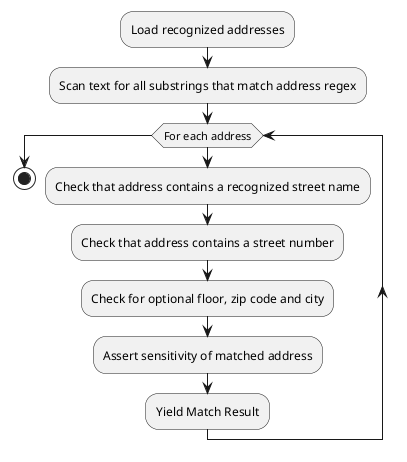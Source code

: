 @startuml
:Load recognized addresses;
:Scan text for all substrings that match address regex;
while (For each address)
	:Check that address contains a recognized street name;
	:Check that address contains a street number;
	:Check for optional floor, zip code and city;
	:Assert sensitivity of matched address;
	:Yield Match Result;
endwhile
stop
@enduml
